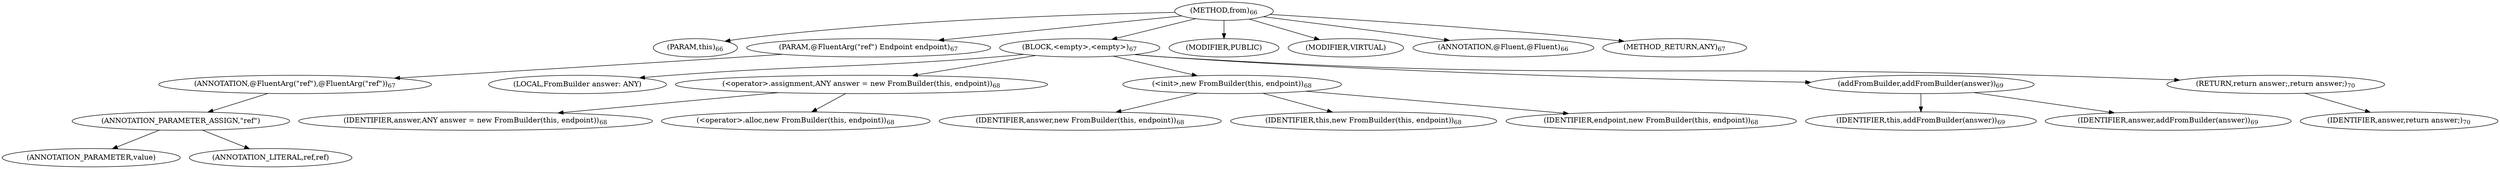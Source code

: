 digraph "from" {  
"151" [label = <(METHOD,from)<SUB>66</SUB>> ]
"11" [label = <(PARAM,this)<SUB>66</SUB>> ]
"152" [label = <(PARAM,@FluentArg(&quot;ref&quot;) Endpoint endpoint)<SUB>67</SUB>> ]
"153" [label = <(ANNOTATION,@FluentArg(&quot;ref&quot;),@FluentArg(&quot;ref&quot;))<SUB>67</SUB>> ]
"154" [label = <(ANNOTATION_PARAMETER_ASSIGN,&quot;ref&quot;)> ]
"155" [label = <(ANNOTATION_PARAMETER,value)> ]
"156" [label = <(ANNOTATION_LITERAL,ref,ref)> ]
"157" [label = <(BLOCK,&lt;empty&gt;,&lt;empty&gt;)<SUB>67</SUB>> ]
"13" [label = <(LOCAL,FromBuilder answer: ANY)> ]
"158" [label = <(&lt;operator&gt;.assignment,ANY answer = new FromBuilder(this, endpoint))<SUB>68</SUB>> ]
"159" [label = <(IDENTIFIER,answer,ANY answer = new FromBuilder(this, endpoint))<SUB>68</SUB>> ]
"160" [label = <(&lt;operator&gt;.alloc,new FromBuilder(this, endpoint))<SUB>68</SUB>> ]
"161" [label = <(&lt;init&gt;,new FromBuilder(this, endpoint))<SUB>68</SUB>> ]
"12" [label = <(IDENTIFIER,answer,new FromBuilder(this, endpoint))<SUB>68</SUB>> ]
"10" [label = <(IDENTIFIER,this,new FromBuilder(this, endpoint))<SUB>68</SUB>> ]
"162" [label = <(IDENTIFIER,endpoint,new FromBuilder(this, endpoint))<SUB>68</SUB>> ]
"163" [label = <(addFromBuilder,addFromBuilder(answer))<SUB>69</SUB>> ]
"14" [label = <(IDENTIFIER,this,addFromBuilder(answer))<SUB>69</SUB>> ]
"164" [label = <(IDENTIFIER,answer,addFromBuilder(answer))<SUB>69</SUB>> ]
"165" [label = <(RETURN,return answer;,return answer;)<SUB>70</SUB>> ]
"166" [label = <(IDENTIFIER,answer,return answer;)<SUB>70</SUB>> ]
"167" [label = <(MODIFIER,PUBLIC)> ]
"168" [label = <(MODIFIER,VIRTUAL)> ]
"169" [label = <(ANNOTATION,@Fluent,@Fluent)<SUB>66</SUB>> ]
"170" [label = <(METHOD_RETURN,ANY)<SUB>67</SUB>> ]
  "151" -> "11" 
  "151" -> "152" 
  "151" -> "157" 
  "151" -> "167" 
  "151" -> "168" 
  "151" -> "169" 
  "151" -> "170" 
  "152" -> "153" 
  "153" -> "154" 
  "154" -> "155" 
  "154" -> "156" 
  "157" -> "13" 
  "157" -> "158" 
  "157" -> "161" 
  "157" -> "163" 
  "157" -> "165" 
  "158" -> "159" 
  "158" -> "160" 
  "161" -> "12" 
  "161" -> "10" 
  "161" -> "162" 
  "163" -> "14" 
  "163" -> "164" 
  "165" -> "166" 
}
